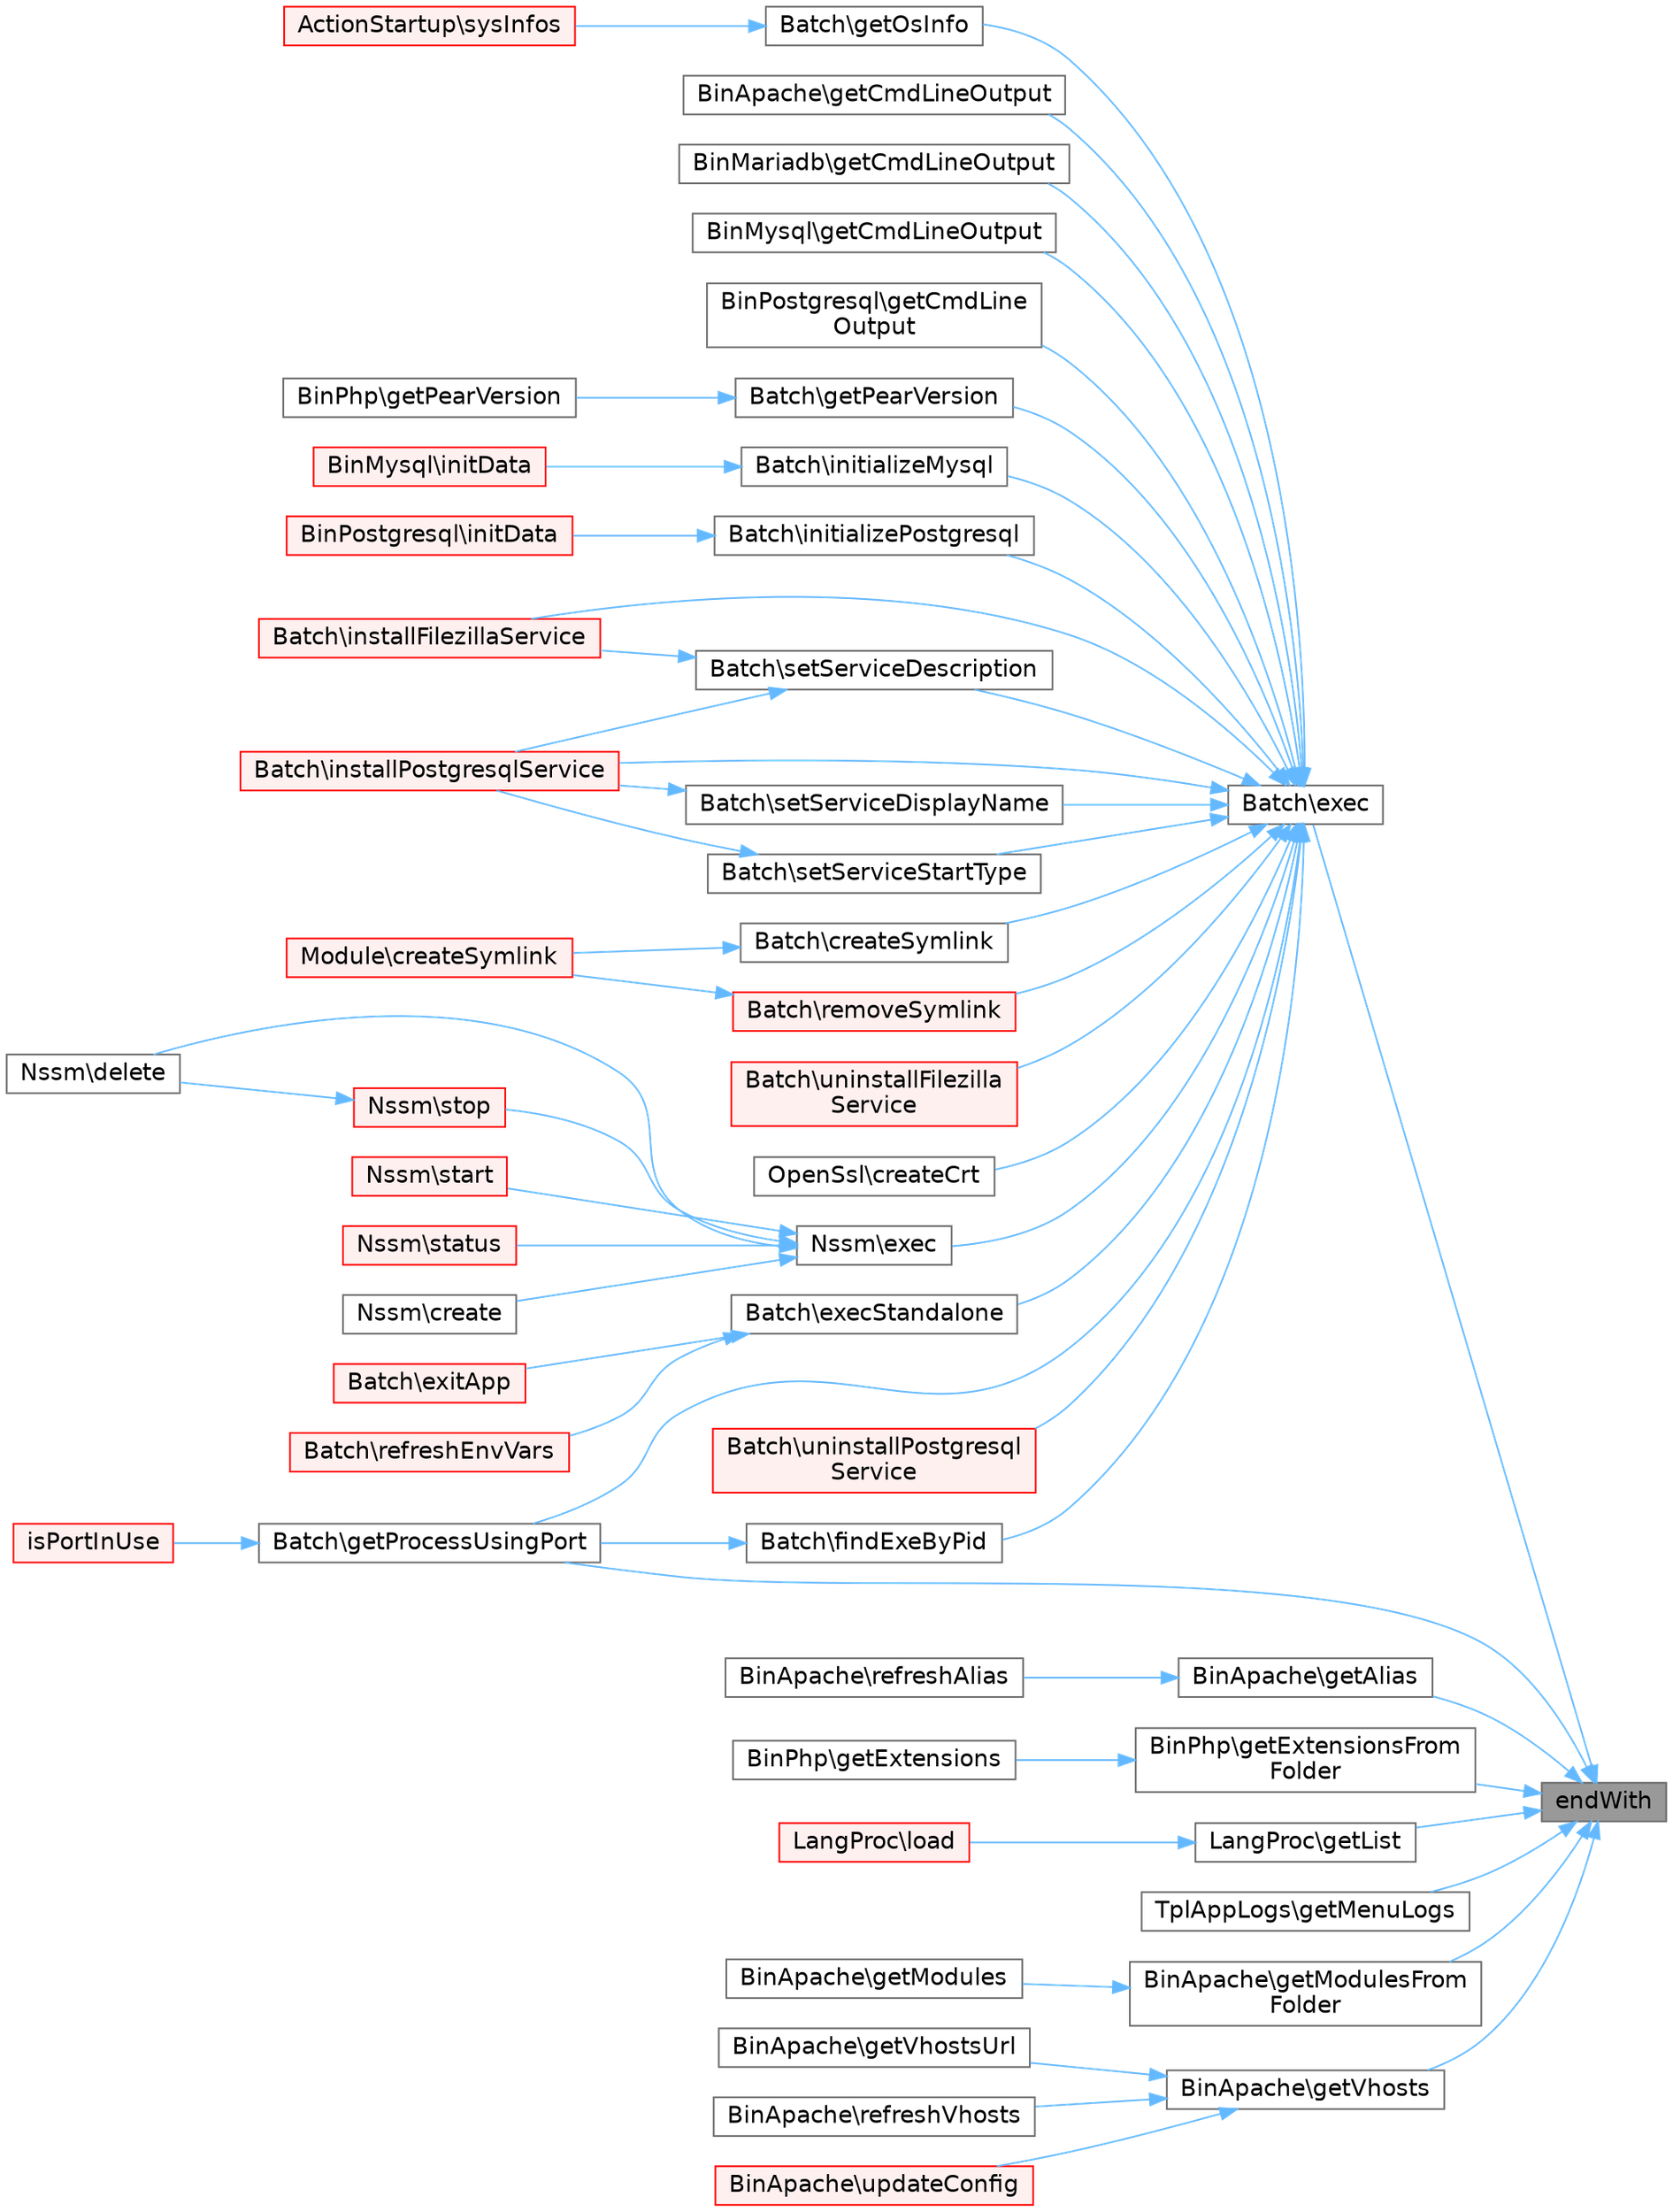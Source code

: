 digraph "endWith"
{
 // LATEX_PDF_SIZE
  bgcolor="transparent";
  edge [fontname=Helvetica,fontsize=14,labelfontname=Helvetica,labelfontsize=14];
  node [fontname=Helvetica,fontsize=14,shape=box,height=0.2,width=0.4];
  rankdir="RL";
  Node1 [id="Node000001",label="endWith",height=0.2,width=0.4,color="gray40", fillcolor="grey60", style="filled", fontcolor="black",tooltip=" "];
  Node1 -> Node2 [id="edge1_Node000001_Node000002",dir="back",color="steelblue1",style="solid",tooltip=" "];
  Node2 [id="Node000002",label="Batch\\exec",height=0.2,width=0.4,color="grey40", fillcolor="white", style="filled",URL="$da/dbb/classBatch.html#aee2bd91e3b020c299c87d3b9457421cc",tooltip=" "];
  Node2 -> Node3 [id="edge2_Node000002_Node000003",dir="back",color="steelblue1",style="solid",tooltip=" "];
  Node3 [id="Node000003",label="OpenSsl\\createCrt",height=0.2,width=0.4,color="grey40", fillcolor="white", style="filled",URL="$db/d46/classOpenSsl.html#a55abe545574ebe853ae39930a2d84d9e",tooltip=" "];
  Node2 -> Node4 [id="edge3_Node000002_Node000004",dir="back",color="steelblue1",style="solid",tooltip=" "];
  Node4 [id="Node000004",label="Batch\\createSymlink",height=0.2,width=0.4,color="grey40", fillcolor="white", style="filled",URL="$da/dbb/classBatch.html#ac4b9f1fcd90a2b32cd962376d5734119",tooltip=" "];
  Node4 -> Node5 [id="edge4_Node000004_Node000005",dir="back",color="steelblue1",style="solid",tooltip=" "];
  Node5 [id="Node000005",label="Module\\createSymlink",height=0.2,width=0.4,color="red", fillcolor="#FFF0F0", style="filled",URL="$d3/d9c/classModule.html#a3b7d910692a21073c89f0b25218e1f0f",tooltip=" "];
  Node2 -> Node7 [id="edge5_Node000002_Node000007",dir="back",color="steelblue1",style="solid",tooltip=" "];
  Node7 [id="Node000007",label="Nssm\\exec",height=0.2,width=0.4,color="grey40", fillcolor="white", style="filled",URL="$d3/d93/classNssm.html#a7066aa3944351f1f2690682182b0ec07",tooltip=" "];
  Node7 -> Node8 [id="edge6_Node000007_Node000008",dir="back",color="steelblue1",style="solid",tooltip=" "];
  Node8 [id="Node000008",label="Nssm\\create",height=0.2,width=0.4,color="grey40", fillcolor="white", style="filled",URL="$d3/d93/classNssm.html#a435e7d7525d4bcd0ed5e34a469f3adf6",tooltip=" "];
  Node7 -> Node9 [id="edge7_Node000007_Node000009",dir="back",color="steelblue1",style="solid",tooltip=" "];
  Node9 [id="Node000009",label="Nssm\\delete",height=0.2,width=0.4,color="grey40", fillcolor="white", style="filled",URL="$d3/d93/classNssm.html#a13bdffdd926f26b825ea57066334ff01",tooltip=" "];
  Node7 -> Node10 [id="edge8_Node000007_Node000010",dir="back",color="steelblue1",style="solid",tooltip=" "];
  Node10 [id="Node000010",label="Nssm\\start",height=0.2,width=0.4,color="red", fillcolor="#FFF0F0", style="filled",URL="$d3/d93/classNssm.html#af8fa59992209e36dccb3eefb0f75531f",tooltip=" "];
  Node7 -> Node13 [id="edge9_Node000007_Node000013",dir="back",color="steelblue1",style="solid",tooltip=" "];
  Node13 [id="Node000013",label="Nssm\\status",height=0.2,width=0.4,color="red", fillcolor="#FFF0F0", style="filled",URL="$d3/d93/classNssm.html#a707975ef4ff1104de9ebc7b1c66a194e",tooltip=" "];
  Node7 -> Node18 [id="edge10_Node000007_Node000018",dir="back",color="steelblue1",style="solid",tooltip=" "];
  Node18 [id="Node000018",label="Nssm\\stop",height=0.2,width=0.4,color="red", fillcolor="#FFF0F0", style="filled",URL="$d3/d93/classNssm.html#a8b6fc76a620d7557d06e9a11a9ffb509",tooltip=" "];
  Node18 -> Node9 [id="edge11_Node000018_Node000009",dir="back",color="steelblue1",style="solid",tooltip=" "];
  Node2 -> Node19 [id="edge12_Node000002_Node000019",dir="back",color="steelblue1",style="solid",tooltip=" "];
  Node19 [id="Node000019",label="Batch\\execStandalone",height=0.2,width=0.4,color="grey40", fillcolor="white", style="filled",URL="$da/dbb/classBatch.html#a871fd22dab90ef1499e2eae9f2c73377",tooltip=" "];
  Node19 -> Node20 [id="edge13_Node000019_Node000020",dir="back",color="steelblue1",style="solid",tooltip=" "];
  Node20 [id="Node000020",label="Batch\\exitApp",height=0.2,width=0.4,color="red", fillcolor="#FFF0F0", style="filled",URL="$da/dbb/classBatch.html#aca27f962f806f8bce07383b0b0b60a39",tooltip=" "];
  Node19 -> Node23 [id="edge14_Node000019_Node000023",dir="back",color="steelblue1",style="solid",tooltip=" "];
  Node23 [id="Node000023",label="Batch\\refreshEnvVars",height=0.2,width=0.4,color="red", fillcolor="#FFF0F0", style="filled",URL="$da/dbb/classBatch.html#aa8268b8c76a2192b53246868f9d8676f",tooltip=" "];
  Node2 -> Node28 [id="edge15_Node000002_Node000028",dir="back",color="steelblue1",style="solid",tooltip=" "];
  Node28 [id="Node000028",label="Batch\\findExeByPid",height=0.2,width=0.4,color="grey40", fillcolor="white", style="filled",URL="$da/dbb/classBatch.html#affa163da5118bee1ebaf70e3f5605114",tooltip=" "];
  Node28 -> Node29 [id="edge16_Node000028_Node000029",dir="back",color="steelblue1",style="solid",tooltip=" "];
  Node29 [id="Node000029",label="Batch\\getProcessUsingPort",height=0.2,width=0.4,color="grey40", fillcolor="white", style="filled",URL="$da/dbb/classBatch.html#a81b09a654f73c8954934b6202a480c47",tooltip=" "];
  Node29 -> Node30 [id="edge17_Node000029_Node000030",dir="back",color="steelblue1",style="solid",tooltip=" "];
  Node30 [id="Node000030",label="isPortInUse",height=0.2,width=0.4,color="red", fillcolor="#FFF0F0", style="filled",URL="$d6/de4/classUtil.html#a997ef76d56e91536a41ef5735682cf73",tooltip=" "];
  Node2 -> Node50 [id="edge18_Node000002_Node000050",dir="back",color="steelblue1",style="solid",tooltip=" "];
  Node50 [id="Node000050",label="BinApache\\getCmdLineOutput",height=0.2,width=0.4,color="grey40", fillcolor="white", style="filled",URL="$d9/d6c/classBinApache.html#a57b46970f89977bc5f86f5283523c6e4",tooltip=" "];
  Node2 -> Node51 [id="edge19_Node000002_Node000051",dir="back",color="steelblue1",style="solid",tooltip=" "];
  Node51 [id="Node000051",label="BinMariadb\\getCmdLineOutput",height=0.2,width=0.4,color="grey40", fillcolor="white", style="filled",URL="$d4/d8f/classBinMariadb.html#a57b46970f89977bc5f86f5283523c6e4",tooltip=" "];
  Node2 -> Node52 [id="edge20_Node000002_Node000052",dir="back",color="steelblue1",style="solid",tooltip=" "];
  Node52 [id="Node000052",label="BinMysql\\getCmdLineOutput",height=0.2,width=0.4,color="grey40", fillcolor="white", style="filled",URL="$d6/d88/classBinMysql.html#a57b46970f89977bc5f86f5283523c6e4",tooltip=" "];
  Node2 -> Node53 [id="edge21_Node000002_Node000053",dir="back",color="steelblue1",style="solid",tooltip=" "];
  Node53 [id="Node000053",label="BinPostgresql\\getCmdLine\lOutput",height=0.2,width=0.4,color="grey40", fillcolor="white", style="filled",URL="$dc/db9/classBinPostgresql.html#a57b46970f89977bc5f86f5283523c6e4",tooltip=" "];
  Node2 -> Node54 [id="edge22_Node000002_Node000054",dir="back",color="steelblue1",style="solid",tooltip=" "];
  Node54 [id="Node000054",label="Batch\\getOsInfo",height=0.2,width=0.4,color="grey40", fillcolor="white", style="filled",URL="$da/dbb/classBatch.html#acb64073a1268b459e5b303c71e9b52b3",tooltip=" "];
  Node54 -> Node55 [id="edge23_Node000054_Node000055",dir="back",color="steelblue1",style="solid",tooltip=" "];
  Node55 [id="Node000055",label="ActionStartup\\sysInfos",height=0.2,width=0.4,color="red", fillcolor="#FFF0F0", style="filled",URL="$d1/db8/classActionStartup.html#a333745edd5a01a42f6ead886fc34ea9d",tooltip=" "];
  Node2 -> Node56 [id="edge24_Node000002_Node000056",dir="back",color="steelblue1",style="solid",tooltip=" "];
  Node56 [id="Node000056",label="Batch\\getPearVersion",height=0.2,width=0.4,color="grey40", fillcolor="white", style="filled",URL="$da/dbb/classBatch.html#adf55f7b8d0fe647b57ada791ee9eb414",tooltip=" "];
  Node56 -> Node57 [id="edge25_Node000056_Node000057",dir="back",color="steelblue1",style="solid",tooltip=" "];
  Node57 [id="Node000057",label="BinPhp\\getPearVersion",height=0.2,width=0.4,color="grey40", fillcolor="white", style="filled",URL="$dc/db3/classBinPhp.html#af5327abfcb89f70136991ce3bce70ead",tooltip=" "];
  Node2 -> Node29 [id="edge26_Node000002_Node000029",dir="back",color="steelblue1",style="solid",tooltip=" "];
  Node2 -> Node58 [id="edge27_Node000002_Node000058",dir="back",color="steelblue1",style="solid",tooltip=" "];
  Node58 [id="Node000058",label="Batch\\initializeMysql",height=0.2,width=0.4,color="grey40", fillcolor="white", style="filled",URL="$da/dbb/classBatch.html#ab770ebd59c187f7d798546c4171ca91e",tooltip=" "];
  Node58 -> Node59 [id="edge28_Node000058_Node000059",dir="back",color="steelblue1",style="solid",tooltip=" "];
  Node59 [id="Node000059",label="BinMysql\\initData",height=0.2,width=0.4,color="red", fillcolor="#FFF0F0", style="filled",URL="$d6/d88/classBinMysql.html#aa05a4373abe82c67a1f6812ef28800ff",tooltip=" "];
  Node2 -> Node62 [id="edge29_Node000002_Node000062",dir="back",color="steelblue1",style="solid",tooltip=" "];
  Node62 [id="Node000062",label="Batch\\initializePostgresql",height=0.2,width=0.4,color="grey40", fillcolor="white", style="filled",URL="$da/dbb/classBatch.html#a7e2bd3172f8a3f58d079810cf9e8e275",tooltip=" "];
  Node62 -> Node63 [id="edge30_Node000062_Node000063",dir="back",color="steelblue1",style="solid",tooltip=" "];
  Node63 [id="Node000063",label="BinPostgresql\\initData",height=0.2,width=0.4,color="red", fillcolor="#FFF0F0", style="filled",URL="$dc/db9/classBinPostgresql.html#a39eaff72da8a04ade377c086ddc3e0a3",tooltip=" "];
  Node2 -> Node66 [id="edge31_Node000002_Node000066",dir="back",color="steelblue1",style="solid",tooltip=" "];
  Node66 [id="Node000066",label="Batch\\installFilezillaService",height=0.2,width=0.4,color="red", fillcolor="#FFF0F0", style="filled",URL="$da/dbb/classBatch.html#af07347734a89c0b4a44625a66edc42b9",tooltip=" "];
  Node2 -> Node69 [id="edge32_Node000002_Node000069",dir="back",color="steelblue1",style="solid",tooltip=" "];
  Node69 [id="Node000069",label="Batch\\installPostgresqlService",height=0.2,width=0.4,color="red", fillcolor="#FFF0F0", style="filled",URL="$da/dbb/classBatch.html#a555380c1f19c982d5d9d5531560c0d81",tooltip=" "];
  Node2 -> Node70 [id="edge33_Node000002_Node000070",dir="back",color="steelblue1",style="solid",tooltip=" "];
  Node70 [id="Node000070",label="Batch\\removeSymlink",height=0.2,width=0.4,color="red", fillcolor="#FFF0F0", style="filled",URL="$da/dbb/classBatch.html#a29c82fdf9d8440ef7545562475163d55",tooltip=" "];
  Node70 -> Node5 [id="edge34_Node000070_Node000005",dir="back",color="steelblue1",style="solid",tooltip=" "];
  Node2 -> Node73 [id="edge35_Node000002_Node000073",dir="back",color="steelblue1",style="solid",tooltip=" "];
  Node73 [id="Node000073",label="Batch\\setServiceDescription",height=0.2,width=0.4,color="grey40", fillcolor="white", style="filled",URL="$da/dbb/classBatch.html#acda0b6404dd20579381b751d3d4af707",tooltip=" "];
  Node73 -> Node66 [id="edge36_Node000073_Node000066",dir="back",color="steelblue1",style="solid",tooltip=" "];
  Node73 -> Node69 [id="edge37_Node000073_Node000069",dir="back",color="steelblue1",style="solid",tooltip=" "];
  Node2 -> Node74 [id="edge38_Node000002_Node000074",dir="back",color="steelblue1",style="solid",tooltip=" "];
  Node74 [id="Node000074",label="Batch\\setServiceDisplayName",height=0.2,width=0.4,color="grey40", fillcolor="white", style="filled",URL="$da/dbb/classBatch.html#a8c13852b90e417cdf3f92019cc4b8bc0",tooltip=" "];
  Node74 -> Node69 [id="edge39_Node000074_Node000069",dir="back",color="steelblue1",style="solid",tooltip=" "];
  Node2 -> Node75 [id="edge40_Node000002_Node000075",dir="back",color="steelblue1",style="solid",tooltip=" "];
  Node75 [id="Node000075",label="Batch\\setServiceStartType",height=0.2,width=0.4,color="grey40", fillcolor="white", style="filled",URL="$da/dbb/classBatch.html#a8eaf1384680cf871cbf27b360fd24868",tooltip=" "];
  Node75 -> Node69 [id="edge41_Node000075_Node000069",dir="back",color="steelblue1",style="solid",tooltip=" "];
  Node2 -> Node76 [id="edge42_Node000002_Node000076",dir="back",color="steelblue1",style="solid",tooltip=" "];
  Node76 [id="Node000076",label="Batch\\uninstallFilezilla\lService",height=0.2,width=0.4,color="red", fillcolor="#FFF0F0", style="filled",URL="$da/dbb/classBatch.html#a00546aed3563396c7dae024d27507b5b",tooltip=" "];
  Node2 -> Node78 [id="edge43_Node000002_Node000078",dir="back",color="steelblue1",style="solid",tooltip=" "];
  Node78 [id="Node000078",label="Batch\\uninstallPostgresql\lService",height=0.2,width=0.4,color="red", fillcolor="#FFF0F0", style="filled",URL="$da/dbb/classBatch.html#a9879dc655ec1eb634f8047379c5f81a9",tooltip=" "];
  Node1 -> Node79 [id="edge44_Node000001_Node000079",dir="back",color="steelblue1",style="solid",tooltip=" "];
  Node79 [id="Node000079",label="BinApache\\getAlias",height=0.2,width=0.4,color="grey40", fillcolor="white", style="filled",URL="$d9/d6c/classBinApache.html#a26e3e0c627051b4287204b3575b81d97",tooltip=" "];
  Node79 -> Node80 [id="edge45_Node000079_Node000080",dir="back",color="steelblue1",style="solid",tooltip=" "];
  Node80 [id="Node000080",label="BinApache\\refreshAlias",height=0.2,width=0.4,color="grey40", fillcolor="white", style="filled",URL="$d9/d6c/classBinApache.html#ac71a7ebeb322350f1c901e8d7edababf",tooltip=" "];
  Node1 -> Node81 [id="edge46_Node000001_Node000081",dir="back",color="steelblue1",style="solid",tooltip=" "];
  Node81 [id="Node000081",label="BinPhp\\getExtensionsFrom\lFolder",height=0.2,width=0.4,color="grey40", fillcolor="white", style="filled",URL="$dc/db3/classBinPhp.html#a0ff19015167247e55032302388c41812",tooltip=" "];
  Node81 -> Node82 [id="edge47_Node000081_Node000082",dir="back",color="steelblue1",style="solid",tooltip=" "];
  Node82 [id="Node000082",label="BinPhp\\getExtensions",height=0.2,width=0.4,color="grey40", fillcolor="white", style="filled",URL="$dc/db3/classBinPhp.html#a0bf1cdb692f876fae6acd2bfbb548244",tooltip=" "];
  Node1 -> Node83 [id="edge48_Node000001_Node000083",dir="back",color="steelblue1",style="solid",tooltip=" "];
  Node83 [id="Node000083",label="LangProc\\getList",height=0.2,width=0.4,color="grey40", fillcolor="white", style="filled",URL="$da/df6/classLangProc.html#a5610c1415bd5fd946a42fd0fd4da4cff",tooltip=" "];
  Node83 -> Node84 [id="edge49_Node000083_Node000084",dir="back",color="steelblue1",style="solid",tooltip=" "];
  Node84 [id="Node000084",label="LangProc\\load",height=0.2,width=0.4,color="red", fillcolor="#FFF0F0", style="filled",URL="$da/df6/classLangProc.html#a4dcaa8f72c8423d4de25a9e87fa6f3e4",tooltip=" "];
  Node1 -> Node86 [id="edge50_Node000001_Node000086",dir="back",color="steelblue1",style="solid",tooltip=" "];
  Node86 [id="Node000086",label="TplAppLogs\\getMenuLogs",height=0.2,width=0.4,color="grey40", fillcolor="white", style="filled",URL="$d2/d2a/classTplAppLogs.html#a753d4552630b3aa5c2c939f291c47e3a",tooltip=" "];
  Node1 -> Node87 [id="edge51_Node000001_Node000087",dir="back",color="steelblue1",style="solid",tooltip=" "];
  Node87 [id="Node000087",label="BinApache\\getModulesFrom\lFolder",height=0.2,width=0.4,color="grey40", fillcolor="white", style="filled",URL="$d9/d6c/classBinApache.html#a47c60f236391fa754165e2d42fb2687a",tooltip=" "];
  Node87 -> Node88 [id="edge52_Node000087_Node000088",dir="back",color="steelblue1",style="solid",tooltip=" "];
  Node88 [id="Node000088",label="BinApache\\getModules",height=0.2,width=0.4,color="grey40", fillcolor="white", style="filled",URL="$d9/d6c/classBinApache.html#adabf9c48e2c9bf149be4738eea4d84e7",tooltip=" "];
  Node1 -> Node29 [id="edge53_Node000001_Node000029",dir="back",color="steelblue1",style="solid",tooltip=" "];
  Node1 -> Node89 [id="edge54_Node000001_Node000089",dir="back",color="steelblue1",style="solid",tooltip=" "];
  Node89 [id="Node000089",label="BinApache\\getVhosts",height=0.2,width=0.4,color="grey40", fillcolor="white", style="filled",URL="$d9/d6c/classBinApache.html#a8568a98032afd72feb7a45691a2035ad",tooltip=" "];
  Node89 -> Node90 [id="edge55_Node000089_Node000090",dir="back",color="steelblue1",style="solid",tooltip=" "];
  Node90 [id="Node000090",label="BinApache\\getVhostsUrl",height=0.2,width=0.4,color="grey40", fillcolor="white", style="filled",URL="$d9/d6c/classBinApache.html#a5bd47d0d3e7fed85ab9d7b526d693215",tooltip=" "];
  Node89 -> Node91 [id="edge56_Node000089_Node000091",dir="back",color="steelblue1",style="solid",tooltip=" "];
  Node91 [id="Node000091",label="BinApache\\refreshVhosts",height=0.2,width=0.4,color="grey40", fillcolor="white", style="filled",URL="$d9/d6c/classBinApache.html#af98eed1f3f988839fdacd19dc25fb8a6",tooltip=" "];
  Node89 -> Node92 [id="edge57_Node000089_Node000092",dir="back",color="steelblue1",style="solid",tooltip=" "];
  Node92 [id="Node000092",label="BinApache\\updateConfig",height=0.2,width=0.4,color="red", fillcolor="#FFF0F0", style="filled",URL="$d9/d6c/classBinApache.html#a4ca4942bd159e981d98bae05e134855d",tooltip=" "];
}
